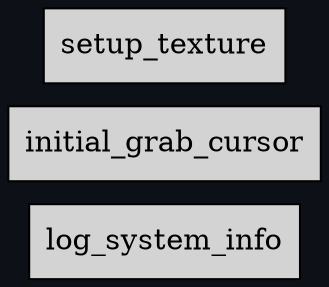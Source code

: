 digraph "" {
	"compound"="true";
	"splines"="spline";
	"rankdir"="LR";
	"bgcolor"="#0d1117";
	"fontname"="Helvetica";
	"nodesep"="0.15";
	edge ["penwidth"="2"];
	node ["shape"="box", "style"="filled"];
	"node_System(0)" ["label"="log_system_info", "tooltip"="bevy_diagnostic::system_information_diagnostics_plugin::internal::log_system_info"]
	"node_System(1)" ["label"="initial_grab_cursor", "tooltip"="proof_of_concept::player::misc_systems::initial_grab_cursor"]
	"node_System(2)" ["label"="setup_texture", "tooltip"="proof_of_concept::chunks::setup_texture"]
}
